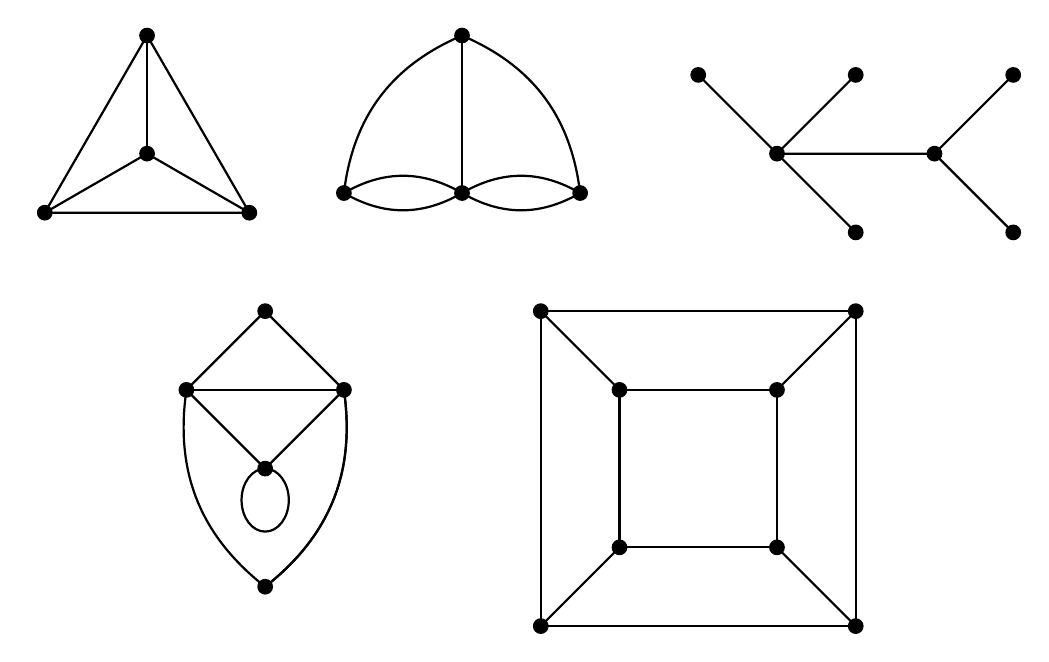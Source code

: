 \usetikzlibrary{patterns}
\begin{tikzpicture}

\tikzstyle{edge} = [draw, thick]
\tikzstyle{vertex} = [draw] 


\begin{scope}[yshift= 0cm, xshift=0cm]
\coordinate (A) at (0,0);
\coordinate (B) at (0,1.5);
\coordinate (C) at (-30:1.5);
\coordinate (D) at (-150:1.5);

\fill (A) circle (0.1);
\fill (B) circle (0.1);
\fill (C) circle (0.1);
\fill (D) circle (0.1);

\draw[edge] (A) -- (B);
\draw[edge] (A) -- (C);
\draw[edge] (A) -- (D);
\draw[edge] (B) -- (C) -- (D) -- cycle;
\end{scope}


\begin{scope}[yshift= -0.5cm, xshift=4cm]
\coordinate (A) at (-1.5,0);
\coordinate (B) at (0,0);
\coordinate (C) at (1.5,0);
\coordinate (D) at (0,2);

\fill (A) circle (0.1);
\fill (B) circle (0.1);
\fill (C) circle (0.1);
\fill (D) circle (0.1);

\draw[edge] (A) to[bend left] (B);
\draw[edge] (A) to[bend right] (B);
\draw[edge] (C) to[bend left] (B);
\draw[edge] (C) to[bend right] (B);
\draw[edge] (A) to[bend left] (D);
\draw[edge] (B) to (D);
\draw[edge] (C) to[bend right] (D);
\end{scope}



\begin{scope}[xshift=8cm]
\coordinate (A) at (0,0);
\coordinate (B) at (2,0);
\coordinate (C) at (1,1);
\coordinate (D) at (-1,1);
\coordinate (E) at (1,-1);
\coordinate (F) at (3,1);
\coordinate (G) at (3,-1);

\fill (A) circle (0.1);
\fill (B) circle (0.1);
\fill (C) circle (0.1);
\fill (D) circle (0.1);
\fill (E) circle (0.1);
\fill (F) circle (0.1);
\fill (G) circle (0.1);

\draw[edge] (C) -- (A) -- (E);
\draw[edge] (D) -- (A) -- (B) -- (F);
\draw[edge] (B) -- (G);
\end{scope}



\begin{scope}[xshift=1.5cm,yshift= -3cm,]
\coordinate (A) at (-1,0);
\coordinate (B) at (1,0);
\coordinate (C) at (0,1);
\coordinate (D) at (0,-1);
\coordinate (E) at (0,-2.5);

\fill (A) circle (0.1);
\fill (B) circle (0.1);
\fill (C) circle (0.1);
\fill (D) circle (0.1);
\fill (E) circle (0.1);

\draw[edge] (A) -- (B);
\draw[edge] (A) -- (C) -- (B) -- (D) -- cycle;
\draw[edge] (A) to[bend right] (E);
\draw[edge] (B) to[bend left] (E);
\draw[edge] (B) to[bend left] (E);
\draw[edge] ($(D)+(0,-0.4)$) ellipse (0.3 and 0.4);
\end{scope}

\begin{scope}[yshift= -4cm, xshift=7cm]
\coordinate (A) at (-1,-1);
\coordinate (B) at (1,-1);
\coordinate (C) at (1,1);
\coordinate (D) at (-1,1);
\coordinate (AA) at (-2,-2);
\coordinate (BB) at (2,-2);
\coordinate (CC) at (2,2);
\coordinate (DD) at (-2,2);

\fill (A) circle (0.1);
\fill (B) circle (0.1);
\fill (C) circle (0.1);
\fill (D) circle (0.1);
\fill (AA) circle (0.1);
\fill (BB) circle (0.1);
\fill (CC) circle (0.1);
\fill (DD) circle (0.1);

\draw[edge] (A)--(B) -- (C) -- (D) -- cycle;
\draw[edge] (AA)--(BB) -- (CC) -- (DD) -- cycle;
\draw[edge] (A) -- (AA);
\draw[edge] (B) -- (BB);
\draw[edge] (C) -- (CC);
\draw[edge] (D) -- (DD);
\end{scope}

\end{tikzpicture}